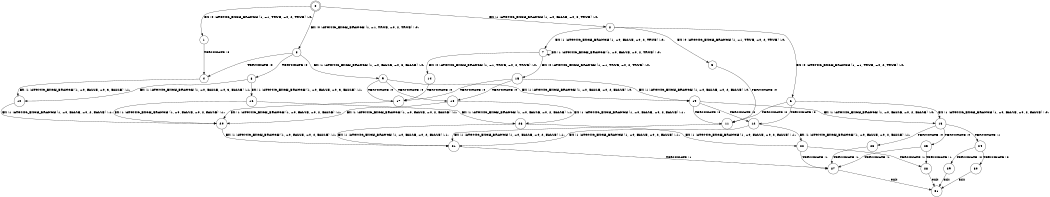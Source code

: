 digraph BCG {
size = "7, 10.5";
center = TRUE;
node [shape = circle];
0 [peripheries = 2];
0 -> 1 [label = "EX !0 !ATOMIC_EXCH_BRANCH (1, +1, TRUE, +0, 2, TRUE) !:0:"];
0 -> 2 [label = "EX !1 !ATOMIC_EXCH_BRANCH (1, +0, FALSE, +0, 3, TRUE) !:0:"];
0 -> 3 [label = "EX !0 !ATOMIC_EXCH_BRANCH (1, +1, TRUE, +0, 2, TRUE) !:0:"];
1 -> 4 [label = "TERMINATE !0"];
2 -> 5 [label = "EX !0 !ATOMIC_EXCH_BRANCH (1, +1, TRUE, +0, 2, TRUE) !:0:"];
2 -> 6 [label = "EX !0 !ATOMIC_EXCH_BRANCH (1, +1, TRUE, +0, 2, TRUE) !:0:"];
2 -> 7 [label = "EX !1 !ATOMIC_EXCH_BRANCH (1, +0, FALSE, +0, 2, TRUE) !:0:"];
3 -> 4 [label = "TERMINATE !0"];
3 -> 8 [label = "TERMINATE !0"];
3 -> 9 [label = "EX !1 !ATOMIC_EXCH_BRANCH (1, +0, FALSE, +0, 3, FALSE) !:0:"];
4 -> 10 [label = "EX !1 !ATOMIC_EXCH_BRANCH (1, +0, FALSE, +0, 3, FALSE) !:1:"];
5 -> 11 [label = "TERMINATE !0"];
6 -> 11 [label = "TERMINATE !0"];
6 -> 12 [label = "TERMINATE !0"];
6 -> 13 [label = "EX !1 !ATOMIC_EXCH_BRANCH (1, +0, FALSE, +0, 2, FALSE) !:0:"];
7 -> 14 [label = "EX !0 !ATOMIC_EXCH_BRANCH (1, +1, TRUE, +0, 2, TRUE) !:0:"];
7 -> 15 [label = "EX !0 !ATOMIC_EXCH_BRANCH (1, +1, TRUE, +0, 2, TRUE) !:0:"];
7 -> 7 [label = "EX !1 !ATOMIC_EXCH_BRANCH (1, +0, FALSE, +0, 2, TRUE) !:0:"];
8 -> 10 [label = "EX !1 !ATOMIC_EXCH_BRANCH (1, +0, FALSE, +0, 3, FALSE) !:1:"];
8 -> 16 [label = "EX !1 !ATOMIC_EXCH_BRANCH (1, +0, FALSE, +0, 3, FALSE) !:1:"];
9 -> 17 [label = "TERMINATE !0"];
9 -> 18 [label = "TERMINATE !0"];
9 -> 19 [label = "EX !1 !ATOMIC_EXCH_BRANCH (1, +0, FALSE, +0, 2, FALSE) !:0:"];
10 -> 20 [label = "EX !1 !ATOMIC_EXCH_BRANCH (1, +0, FALSE, +0, 2, FALSE) !:1:"];
11 -> 21 [label = "EX !1 !ATOMIC_EXCH_BRANCH (1, +0, FALSE, +0, 2, FALSE) !:1:"];
12 -> 21 [label = "EX !1 !ATOMIC_EXCH_BRANCH (1, +0, FALSE, +0, 2, FALSE) !:1:"];
12 -> 22 [label = "EX !1 !ATOMIC_EXCH_BRANCH (1, +0, FALSE, +0, 2, FALSE) !:1:"];
13 -> 23 [label = "TERMINATE !0"];
13 -> 24 [label = "TERMINATE !1"];
13 -> 25 [label = "TERMINATE !0"];
14 -> 17 [label = "TERMINATE !0"];
15 -> 17 [label = "TERMINATE !0"];
15 -> 18 [label = "TERMINATE !0"];
15 -> 19 [label = "EX !1 !ATOMIC_EXCH_BRANCH (1, +0, FALSE, +0, 2, FALSE) !:0:"];
16 -> 20 [label = "EX !1 !ATOMIC_EXCH_BRANCH (1, +0, FALSE, +0, 2, FALSE) !:1:"];
16 -> 26 [label = "EX !1 !ATOMIC_EXCH_BRANCH (1, +0, FALSE, +0, 2, FALSE) !:1:"];
17 -> 20 [label = "EX !1 !ATOMIC_EXCH_BRANCH (1, +0, FALSE, +0, 2, FALSE) !:1:"];
18 -> 20 [label = "EX !1 !ATOMIC_EXCH_BRANCH (1, +0, FALSE, +0, 2, FALSE) !:1:"];
18 -> 26 [label = "EX !1 !ATOMIC_EXCH_BRANCH (1, +0, FALSE, +0, 2, FALSE) !:1:"];
19 -> 11 [label = "TERMINATE !0"];
19 -> 12 [label = "TERMINATE !0"];
19 -> 13 [label = "EX !1 !ATOMIC_EXCH_BRANCH (1, +0, FALSE, +0, 2, FALSE) !:0:"];
20 -> 21 [label = "EX !1 !ATOMIC_EXCH_BRANCH (1, +0, FALSE, +0, 2, FALSE) !:1:"];
21 -> 27 [label = "TERMINATE !1"];
22 -> 27 [label = "TERMINATE !1"];
22 -> 28 [label = "TERMINATE !1"];
23 -> 27 [label = "TERMINATE !1"];
24 -> 29 [label = "TERMINATE !0"];
24 -> 30 [label = "TERMINATE !0"];
25 -> 27 [label = "TERMINATE !1"];
25 -> 28 [label = "TERMINATE !1"];
26 -> 21 [label = "EX !1 !ATOMIC_EXCH_BRANCH (1, +0, FALSE, +0, 2, FALSE) !:1:"];
26 -> 22 [label = "EX !1 !ATOMIC_EXCH_BRANCH (1, +0, FALSE, +0, 2, FALSE) !:1:"];
27 -> 31 [label = "exit"];
28 -> 31 [label = "exit"];
29 -> 31 [label = "exit"];
30 -> 31 [label = "exit"];
}
